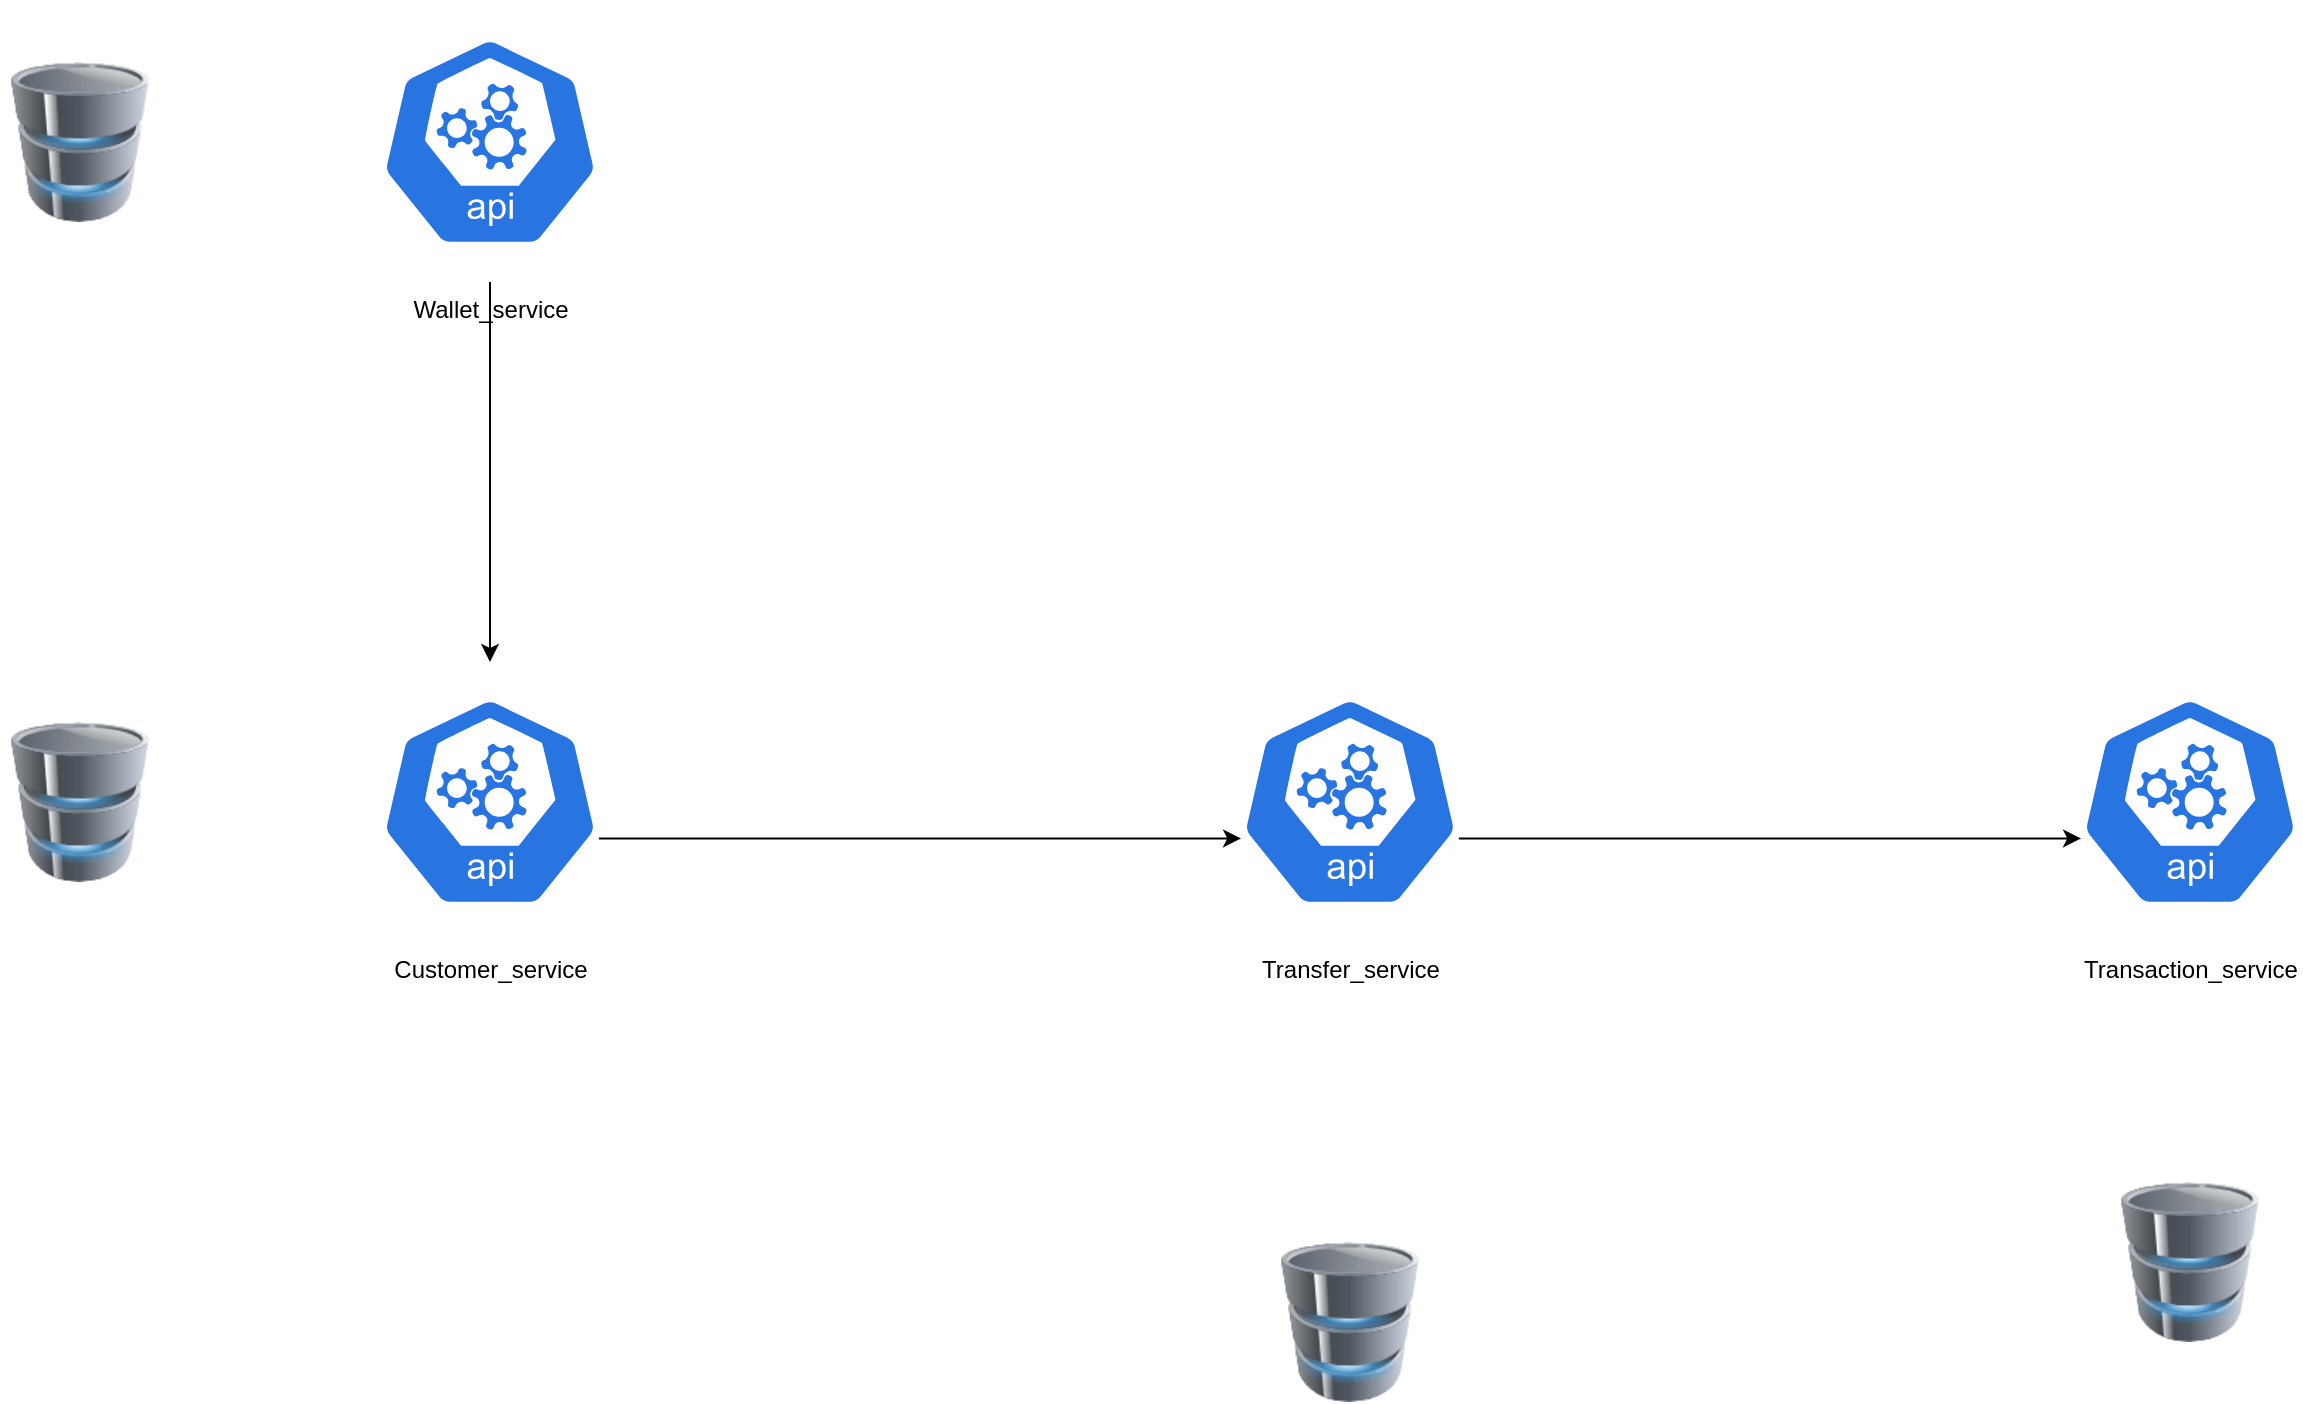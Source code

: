 <mxfile version="21.6.8" type="device">
  <diagram name="Page-1" id="MNRsU4UJ1333ZlrJ2uZn">
    <mxGraphModel dx="2494" dy="745" grid="1" gridSize="10" guides="1" tooltips="1" connect="1" arrows="1" fold="1" page="1" pageScale="1" pageWidth="850" pageHeight="1100" math="0" shadow="0">
      <root>
        <mxCell id="0" />
        <mxCell id="1" parent="0" />
        <mxCell id="bBBaqb7qmby4DbbmbdrR-10" style="edgeStyle=orthogonalEdgeStyle;rounded=0;orthogonalLoop=1;jettySize=auto;html=1;exitX=0.5;exitY=1;exitDx=0;exitDy=0;exitPerimeter=0;entryX=0.5;entryY=0;entryDx=0;entryDy=0;entryPerimeter=0;" edge="1" parent="1" source="bBBaqb7qmby4DbbmbdrR-1" target="bBBaqb7qmby4DbbmbdrR-2">
          <mxGeometry relative="1" as="geometry" />
        </mxCell>
        <mxCell id="bBBaqb7qmby4DbbmbdrR-1" value="Wallet_service" style="sketch=0;html=1;dashed=0;whitespace=wrap;fillColor=#2875E2;strokeColor=#ffffff;points=[[0.005,0.63,0],[0.1,0.2,0],[0.9,0.2,0],[0.5,0,0],[0.995,0.63,0],[0.72,0.99,0],[0.5,1,0],[0.28,0.99,0]];verticalLabelPosition=bottom;align=center;verticalAlign=top;shape=mxgraph.kubernetes.icon;prIcon=api" vertex="1" parent="1">
          <mxGeometry x="80" y="120" width="110" height="140" as="geometry" />
        </mxCell>
        <mxCell id="bBBaqb7qmby4DbbmbdrR-11" style="edgeStyle=orthogonalEdgeStyle;rounded=0;orthogonalLoop=1;jettySize=auto;html=1;exitX=0.995;exitY=0.63;exitDx=0;exitDy=0;exitPerimeter=0;entryX=0.005;entryY=0.63;entryDx=0;entryDy=0;entryPerimeter=0;" edge="1" parent="1" source="bBBaqb7qmby4DbbmbdrR-2" target="bBBaqb7qmby4DbbmbdrR-3">
          <mxGeometry relative="1" as="geometry" />
        </mxCell>
        <mxCell id="bBBaqb7qmby4DbbmbdrR-2" value="Customer_service" style="sketch=0;html=1;dashed=0;whitespace=wrap;fillColor=#2875E2;strokeColor=#ffffff;points=[[0.005,0.63,0],[0.1,0.2,0],[0.9,0.2,0],[0.5,0,0],[0.995,0.63,0],[0.72,0.99,0],[0.5,1,0],[0.28,0.99,0]];verticalLabelPosition=bottom;align=center;verticalAlign=top;shape=mxgraph.kubernetes.icon;prIcon=api" vertex="1" parent="1">
          <mxGeometry x="80" y="450" width="110" height="140" as="geometry" />
        </mxCell>
        <mxCell id="bBBaqb7qmby4DbbmbdrR-12" style="edgeStyle=orthogonalEdgeStyle;rounded=0;orthogonalLoop=1;jettySize=auto;html=1;exitX=0.995;exitY=0.63;exitDx=0;exitDy=0;exitPerimeter=0;entryX=0.005;entryY=0.63;entryDx=0;entryDy=0;entryPerimeter=0;" edge="1" parent="1" source="bBBaqb7qmby4DbbmbdrR-3" target="bBBaqb7qmby4DbbmbdrR-4">
          <mxGeometry relative="1" as="geometry" />
        </mxCell>
        <mxCell id="bBBaqb7qmby4DbbmbdrR-3" value="Transfer_service" style="sketch=0;html=1;dashed=0;whitespace=wrap;fillColor=#2875E2;strokeColor=#ffffff;points=[[0.005,0.63,0],[0.1,0.2,0],[0.9,0.2,0],[0.5,0,0],[0.995,0.63,0],[0.72,0.99,0],[0.5,1,0],[0.28,0.99,0]];verticalLabelPosition=bottom;align=center;verticalAlign=top;shape=mxgraph.kubernetes.icon;prIcon=api" vertex="1" parent="1">
          <mxGeometry x="510" y="450" width="110" height="140" as="geometry" />
        </mxCell>
        <mxCell id="bBBaqb7qmby4DbbmbdrR-4" value="Transaction_service" style="sketch=0;html=1;dashed=0;whitespace=wrap;fillColor=#2875E2;strokeColor=#ffffff;points=[[0.005,0.63,0],[0.1,0.2,0],[0.9,0.2,0],[0.5,0,0],[0.995,0.63,0],[0.72,0.99,0],[0.5,1,0],[0.28,0.99,0]];verticalLabelPosition=bottom;align=center;verticalAlign=top;shape=mxgraph.kubernetes.icon;prIcon=api" vertex="1" parent="1">
          <mxGeometry x="930" y="450" width="110" height="140" as="geometry" />
        </mxCell>
        <mxCell id="bBBaqb7qmby4DbbmbdrR-6" value="" style="image;html=1;image=img/lib/clip_art/computers/Database_128x128.png" vertex="1" parent="1">
          <mxGeometry x="-110" y="150" width="80" height="80" as="geometry" />
        </mxCell>
        <mxCell id="bBBaqb7qmby4DbbmbdrR-7" value="" style="image;html=1;image=img/lib/clip_art/computers/Database_128x128.png" vertex="1" parent="1">
          <mxGeometry x="-110" y="480" width="80" height="80" as="geometry" />
        </mxCell>
        <mxCell id="bBBaqb7qmby4DbbmbdrR-8" value="" style="image;html=1;image=img/lib/clip_art/computers/Database_128x128.png" vertex="1" parent="1">
          <mxGeometry x="525" y="740" width="80" height="80" as="geometry" />
        </mxCell>
        <mxCell id="bBBaqb7qmby4DbbmbdrR-9" value="" style="image;html=1;image=img/lib/clip_art/computers/Database_128x128.png" vertex="1" parent="1">
          <mxGeometry x="945" y="710" width="80" height="80" as="geometry" />
        </mxCell>
      </root>
    </mxGraphModel>
  </diagram>
</mxfile>

